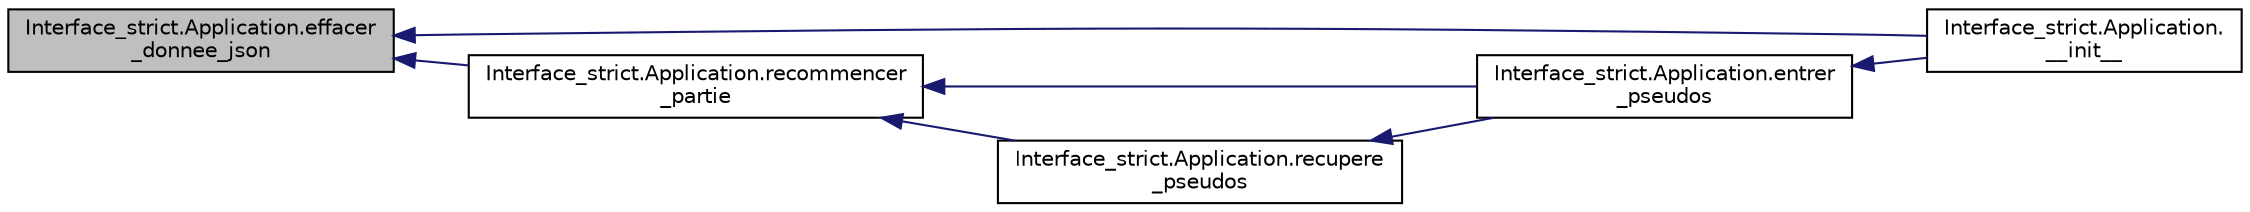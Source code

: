 digraph "Interface_strict.Application.effacer_donnee_json"
{
  edge [fontname="Helvetica",fontsize="10",labelfontname="Helvetica",labelfontsize="10"];
  node [fontname="Helvetica",fontsize="10",shape=record];
  rankdir="LR";
  Node21 [label="Interface_strict.Application.effacer\l_donnee_json",height=0.2,width=0.4,color="black", fillcolor="grey75", style="filled", fontcolor="black"];
  Node21 -> Node22 [dir="back",color="midnightblue",fontsize="10",style="solid",fontname="Helvetica"];
  Node22 [label="Interface_strict.Application.\l__init__",height=0.2,width=0.4,color="black", fillcolor="white", style="filled",URL="$class_interface__strict_1_1_application.html#a4908aaebdd2418bbe277f491e6884d10"];
  Node21 -> Node23 [dir="back",color="midnightblue",fontsize="10",style="solid",fontname="Helvetica"];
  Node23 [label="Interface_strict.Application.recommencer\l_partie",height=0.2,width=0.4,color="black", fillcolor="white", style="filled",URL="$class_interface__strict_1_1_application.html#a41db1db798a808f32cb5e750b81eaa89"];
  Node23 -> Node24 [dir="back",color="midnightblue",fontsize="10",style="solid",fontname="Helvetica"];
  Node24 [label="Interface_strict.Application.entrer\l_pseudos",height=0.2,width=0.4,color="black", fillcolor="white", style="filled",URL="$class_interface__strict_1_1_application.html#a237c74e90f8e43f45431ef87f9856038"];
  Node24 -> Node22 [dir="back",color="midnightblue",fontsize="10",style="solid",fontname="Helvetica"];
  Node23 -> Node25 [dir="back",color="midnightblue",fontsize="10",style="solid",fontname="Helvetica"];
  Node25 [label="Interface_strict.Application.recupere\l_pseudos",height=0.2,width=0.4,color="black", fillcolor="white", style="filled",URL="$class_interface__strict_1_1_application.html#adab35f39f96daab4b5e3d0f470d0c217"];
  Node25 -> Node24 [dir="back",color="midnightblue",fontsize="10",style="solid",fontname="Helvetica"];
}
